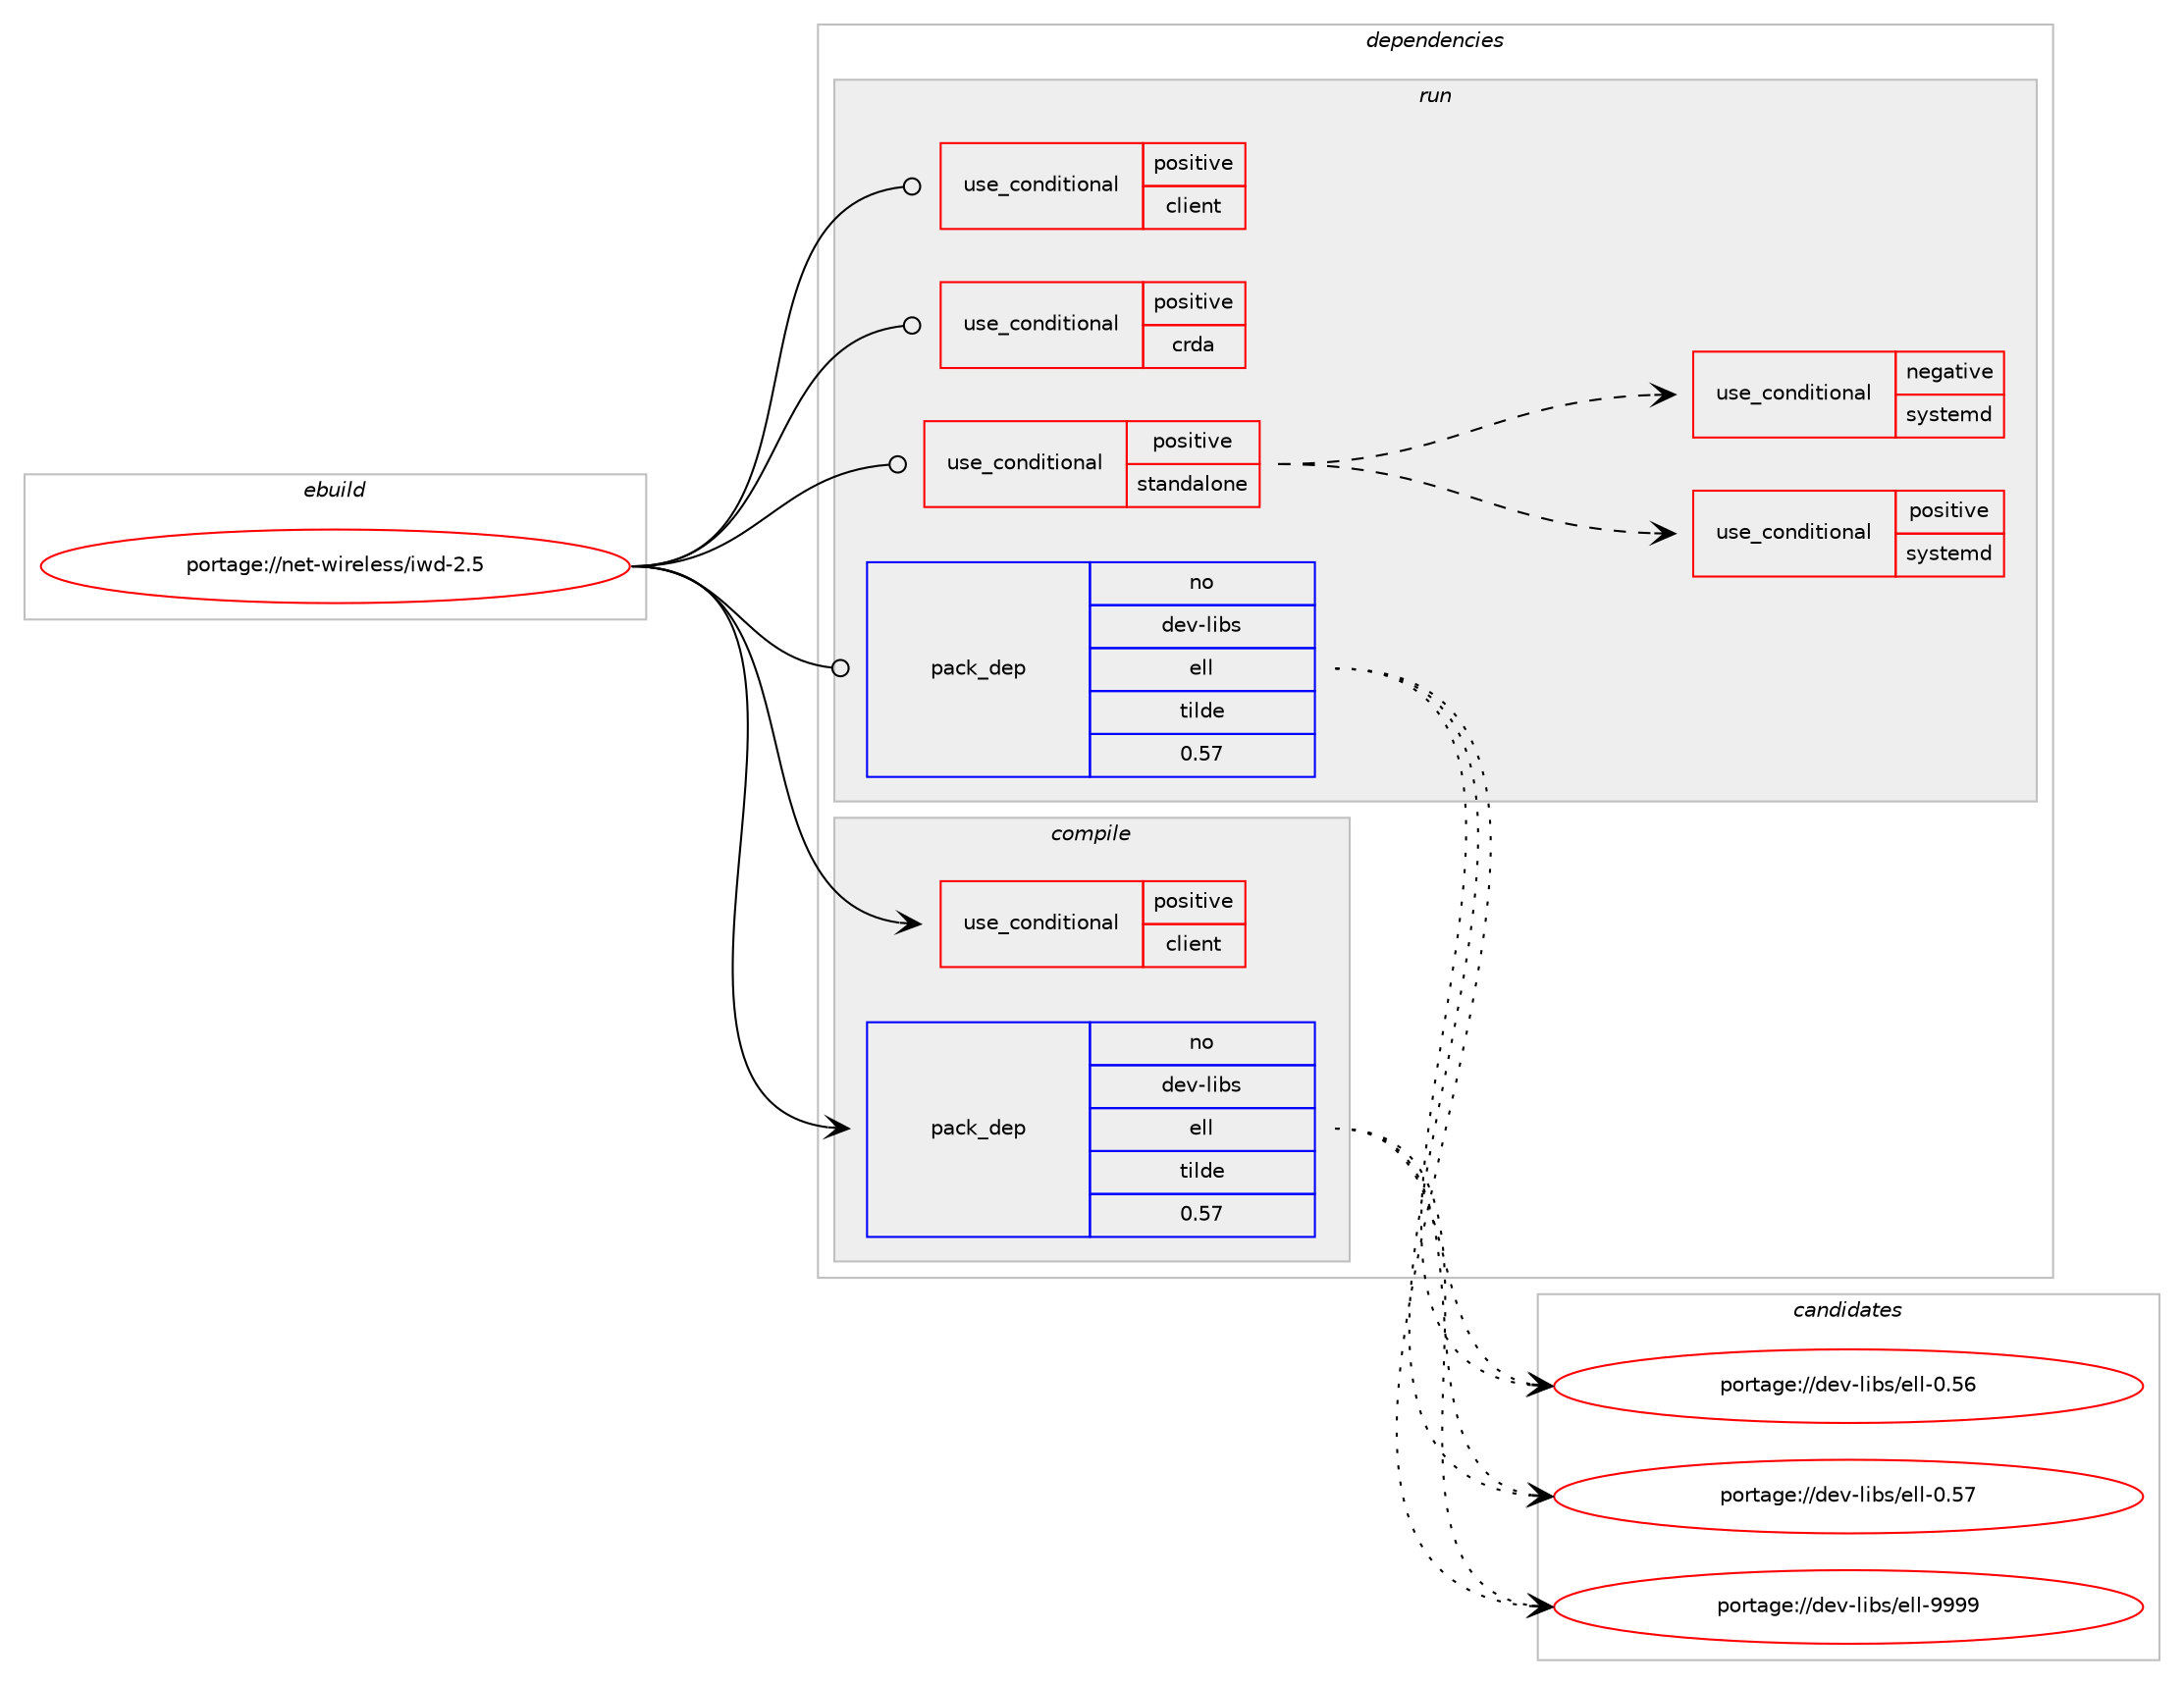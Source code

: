 digraph prolog {

# *************
# Graph options
# *************

newrank=true;
concentrate=true;
compound=true;
graph [rankdir=LR,fontname=Helvetica,fontsize=10,ranksep=1.5];#, ranksep=2.5, nodesep=0.2];
edge  [arrowhead=vee];
node  [fontname=Helvetica,fontsize=10];

# **********
# The ebuild
# **********

subgraph cluster_leftcol {
color=gray;
label=<<i>ebuild</i>>;
id [label="portage://net-wireless/iwd-2.5", color=red, width=4, href="../net-wireless/iwd-2.5.svg"];
}

# ****************
# The dependencies
# ****************

subgraph cluster_midcol {
color=gray;
label=<<i>dependencies</i>>;
subgraph cluster_compile {
fillcolor="#eeeeee";
style=filled;
label=<<i>compile</i>>;
subgraph cond421 {
dependency698 [label=<<TABLE BORDER="0" CELLBORDER="1" CELLSPACING="0" CELLPADDING="4"><TR><TD ROWSPAN="3" CELLPADDING="10">use_conditional</TD></TR><TR><TD>positive</TD></TR><TR><TD>client</TD></TR></TABLE>>, shape=none, color=red];
# *** BEGIN UNKNOWN DEPENDENCY TYPE (TODO) ***
# dependency698 -> package_dependency(portage://net-wireless/iwd-2.5,install,no,sys-libs,readline,none,[,,],[slot(0),equal],[])
# *** END UNKNOWN DEPENDENCY TYPE (TODO) ***

}
id:e -> dependency698:w [weight=20,style="solid",arrowhead="vee"];
subgraph pack268 {
dependency699 [label=<<TABLE BORDER="0" CELLBORDER="1" CELLSPACING="0" CELLPADDING="4" WIDTH="220"><TR><TD ROWSPAN="6" CELLPADDING="30">pack_dep</TD></TR><TR><TD WIDTH="110">no</TD></TR><TR><TD>dev-libs</TD></TR><TR><TD>ell</TD></TR><TR><TD>tilde</TD></TR><TR><TD>0.57</TD></TR></TABLE>>, shape=none, color=blue];
}
id:e -> dependency699:w [weight=20,style="solid",arrowhead="vee"];
# *** BEGIN UNKNOWN DEPENDENCY TYPE (TODO) ***
# id -> package_dependency(portage://net-wireless/iwd-2.5,install,no,sys-apps,dbus,none,[,,],[],[])
# *** END UNKNOWN DEPENDENCY TYPE (TODO) ***

}
subgraph cluster_compileandrun {
fillcolor="#eeeeee";
style=filled;
label=<<i>compile and run</i>>;
}
subgraph cluster_run {
fillcolor="#eeeeee";
style=filled;
label=<<i>run</i>>;
subgraph cond422 {
dependency700 [label=<<TABLE BORDER="0" CELLBORDER="1" CELLSPACING="0" CELLPADDING="4"><TR><TD ROWSPAN="3" CELLPADDING="10">use_conditional</TD></TR><TR><TD>positive</TD></TR><TR><TD>client</TD></TR></TABLE>>, shape=none, color=red];
# *** BEGIN UNKNOWN DEPENDENCY TYPE (TODO) ***
# dependency700 -> package_dependency(portage://net-wireless/iwd-2.5,run,no,sys-libs,readline,none,[,,],[slot(0),equal],[])
# *** END UNKNOWN DEPENDENCY TYPE (TODO) ***

}
id:e -> dependency700:w [weight=20,style="solid",arrowhead="odot"];
subgraph cond423 {
dependency701 [label=<<TABLE BORDER="0" CELLBORDER="1" CELLSPACING="0" CELLPADDING="4"><TR><TD ROWSPAN="3" CELLPADDING="10">use_conditional</TD></TR><TR><TD>positive</TD></TR><TR><TD>crda</TD></TR></TABLE>>, shape=none, color=red];
# *** BEGIN UNKNOWN DEPENDENCY TYPE (TODO) ***
# dependency701 -> package_dependency(portage://net-wireless/iwd-2.5,run,no,net-wireless,crda,none,[,,],[],[])
# *** END UNKNOWN DEPENDENCY TYPE (TODO) ***

}
id:e -> dependency701:w [weight=20,style="solid",arrowhead="odot"];
subgraph cond424 {
dependency702 [label=<<TABLE BORDER="0" CELLBORDER="1" CELLSPACING="0" CELLPADDING="4"><TR><TD ROWSPAN="3" CELLPADDING="10">use_conditional</TD></TR><TR><TD>positive</TD></TR><TR><TD>standalone</TD></TR></TABLE>>, shape=none, color=red];
subgraph cond425 {
dependency703 [label=<<TABLE BORDER="0" CELLBORDER="1" CELLSPACING="0" CELLPADDING="4"><TR><TD ROWSPAN="3" CELLPADDING="10">use_conditional</TD></TR><TR><TD>positive</TD></TR><TR><TD>systemd</TD></TR></TABLE>>, shape=none, color=red];
# *** BEGIN UNKNOWN DEPENDENCY TYPE (TODO) ***
# dependency703 -> package_dependency(portage://net-wireless/iwd-2.5,run,no,sys-apps,systemd,none,[,,],[],[])
# *** END UNKNOWN DEPENDENCY TYPE (TODO) ***

}
dependency702:e -> dependency703:w [weight=20,style="dashed",arrowhead="vee"];
subgraph cond426 {
dependency704 [label=<<TABLE BORDER="0" CELLBORDER="1" CELLSPACING="0" CELLPADDING="4"><TR><TD ROWSPAN="3" CELLPADDING="10">use_conditional</TD></TR><TR><TD>negative</TD></TR><TR><TD>systemd</TD></TR></TABLE>>, shape=none, color=red];
# *** BEGIN UNKNOWN DEPENDENCY TYPE (TODO) ***
# dependency704 -> package_dependency(portage://net-wireless/iwd-2.5,run,no,virtual,resolvconf,none,[,,],[],[])
# *** END UNKNOWN DEPENDENCY TYPE (TODO) ***

}
dependency702:e -> dependency704:w [weight=20,style="dashed",arrowhead="vee"];
}
id:e -> dependency702:w [weight=20,style="solid",arrowhead="odot"];
# *** BEGIN UNKNOWN DEPENDENCY TYPE (TODO) ***
# id -> package_dependency(portage://net-wireless/iwd-2.5,run,no,acct-group,netdev,none,[,,],[],[])
# *** END UNKNOWN DEPENDENCY TYPE (TODO) ***

subgraph pack269 {
dependency705 [label=<<TABLE BORDER="0" CELLBORDER="1" CELLSPACING="0" CELLPADDING="4" WIDTH="220"><TR><TD ROWSPAN="6" CELLPADDING="30">pack_dep</TD></TR><TR><TD WIDTH="110">no</TD></TR><TR><TD>dev-libs</TD></TR><TR><TD>ell</TD></TR><TR><TD>tilde</TD></TR><TR><TD>0.57</TD></TR></TABLE>>, shape=none, color=blue];
}
id:e -> dependency705:w [weight=20,style="solid",arrowhead="odot"];
# *** BEGIN UNKNOWN DEPENDENCY TYPE (TODO) ***
# id -> package_dependency(portage://net-wireless/iwd-2.5,run,no,net-wireless,wireless-regdb,none,[,,],[],[])
# *** END UNKNOWN DEPENDENCY TYPE (TODO) ***

# *** BEGIN UNKNOWN DEPENDENCY TYPE (TODO) ***
# id -> package_dependency(portage://net-wireless/iwd-2.5,run,no,sys-apps,dbus,none,[,,],[],[])
# *** END UNKNOWN DEPENDENCY TYPE (TODO) ***

}
}

# **************
# The candidates
# **************

subgraph cluster_choices {
rank=same;
color=gray;
label=<<i>candidates</i>>;

subgraph choice268 {
color=black;
nodesep=1;
choice1001011184510810598115471011081084548465354 [label="portage://dev-libs/ell-0.56", color=red, width=4,href="../dev-libs/ell-0.56.svg"];
choice1001011184510810598115471011081084548465355 [label="portage://dev-libs/ell-0.57", color=red, width=4,href="../dev-libs/ell-0.57.svg"];
choice1001011184510810598115471011081084557575757 [label="portage://dev-libs/ell-9999", color=red, width=4,href="../dev-libs/ell-9999.svg"];
dependency699:e -> choice1001011184510810598115471011081084548465354:w [style=dotted,weight="100"];
dependency699:e -> choice1001011184510810598115471011081084548465355:w [style=dotted,weight="100"];
dependency699:e -> choice1001011184510810598115471011081084557575757:w [style=dotted,weight="100"];
}
subgraph choice269 {
color=black;
nodesep=1;
choice1001011184510810598115471011081084548465354 [label="portage://dev-libs/ell-0.56", color=red, width=4,href="../dev-libs/ell-0.56.svg"];
choice1001011184510810598115471011081084548465355 [label="portage://dev-libs/ell-0.57", color=red, width=4,href="../dev-libs/ell-0.57.svg"];
choice1001011184510810598115471011081084557575757 [label="portage://dev-libs/ell-9999", color=red, width=4,href="../dev-libs/ell-9999.svg"];
dependency705:e -> choice1001011184510810598115471011081084548465354:w [style=dotted,weight="100"];
dependency705:e -> choice1001011184510810598115471011081084548465355:w [style=dotted,weight="100"];
dependency705:e -> choice1001011184510810598115471011081084557575757:w [style=dotted,weight="100"];
}
}

}
